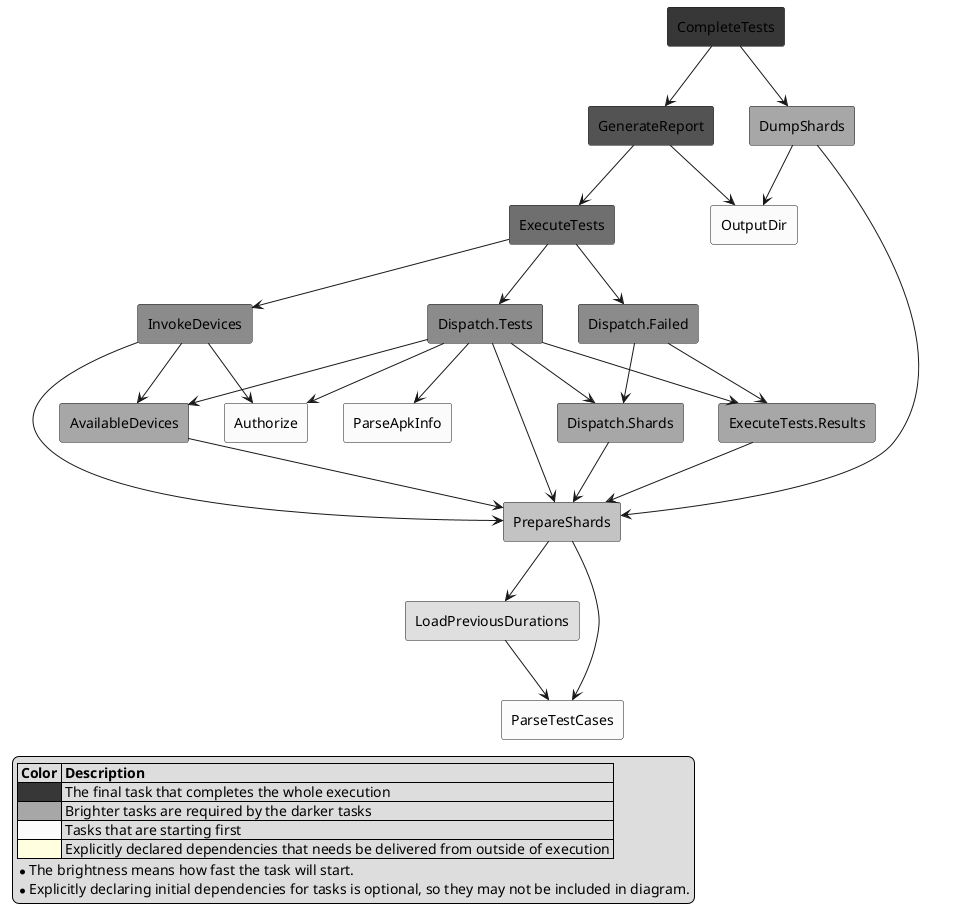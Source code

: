 @startuml

skinparam componentStyle rectangle

legend left
  |= Color |= Description |
  |<#373737>| The final task that completes the whole execution |
  |<#a7a7a7>| Brighter tasks are required by the darker tasks |
  |<#fbfbfb>| Tasks that are starting first |
  |<#LightYellow>| Explicitly declared dependencies that needs be delivered from outside of execution |
  * The brightness means how fast the task will start.
  * Explicitly declaring initial dependencies for tasks is optional, so they may not be included in diagram.
end legend

[Authorize] #fbfbfb
[OutputDir] #fbfbfb
[ParseApkInfo] #fbfbfb
[ParseTestCases] #fbfbfb
[LoadPreviousDurations] #dfdfdf
[PrepareShards] #c3c3c3
[Dispatch.Shards] #a7a7a7
[DumpShards] #a7a7a7
[ExecuteTests.Results] #a7a7a7
[AvailableDevices] #a7a7a7
[Dispatch.Tests] #8b8b8b
[Dispatch.Failed] #8b8b8b
[InvokeDevices] #8b8b8b
[ExecuteTests] #6f6f6f
[GenerateReport] #535353
[CompleteTests] #373737

[Dispatch.Shards] --> [PrepareShards]
[Dispatch.Tests] --> [ParseApkInfo]
[Dispatch.Tests] --> [Authorize]
[Dispatch.Tests] --> [PrepareShards]
[Dispatch.Tests] --> [AvailableDevices]
[Dispatch.Tests] --> [Dispatch.Shards]
[Dispatch.Tests] --> [ExecuteTests.Results]
[Dispatch.Failed] --> [Dispatch.Shards]
[Dispatch.Failed] --> [ExecuteTests.Results]
[DumpShards] --> [PrepareShards]
[DumpShards] --> [OutputDir]
[ExecuteTests] --> [InvokeDevices]
[ExecuteTests] --> [Dispatch.Tests]
[ExecuteTests] --> [Dispatch.Failed]
[CompleteTests] --> [GenerateReport]
[CompleteTests] --> [DumpShards]
[GenerateReport] --> [ExecuteTests]
[GenerateReport] --> [OutputDir]
[ExecuteTests.Results] --> [PrepareShards]
[AvailableDevices] --> [PrepareShards]
[InvokeDevices] --> [Authorize]
[InvokeDevices] --> [PrepareShards]
[InvokeDevices] --> [AvailableDevices]
[LoadPreviousDurations] --> [ParseTestCases]
[PrepareShards] --> [ParseTestCases]
[PrepareShards] --> [LoadPreviousDurations]

@enduml
